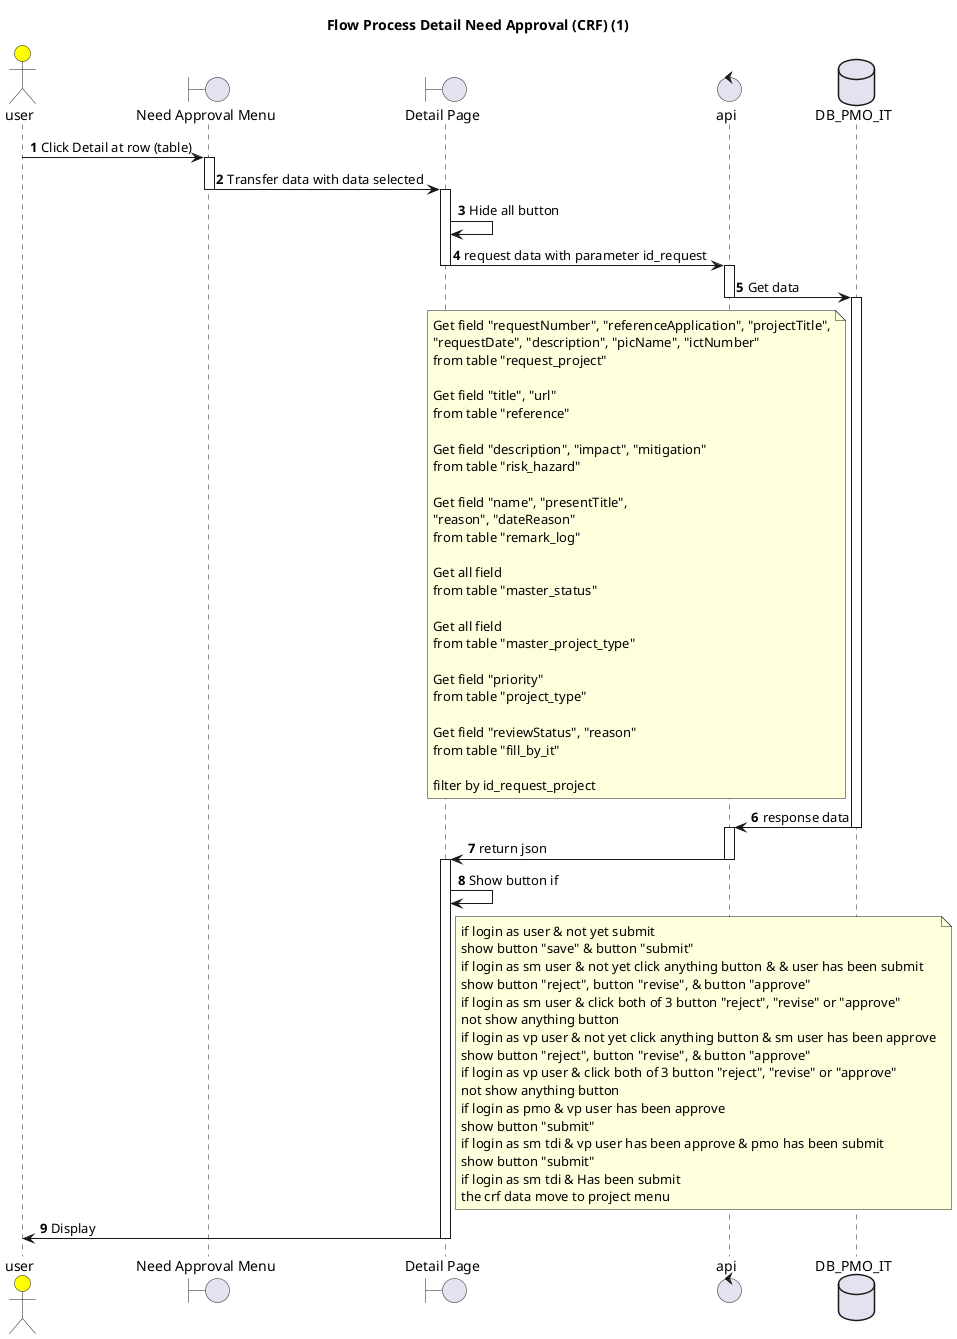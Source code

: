 @startuml PMO IT
title "Flow Process Detail Need Approval (CRF) (1)"

actor "user" as user #Yellow
boundary "Need Approval Menu" as ui
boundary "Detail Page" as ui2
control "api" as api
database "DB_PMO_IT" as DB_PMO_IT

autonumber
user -> ui : Click Detail at row (table)
activate ui
ui -> ui2 : Transfer data with data selected
deactivate ui
activate ui2
ui2 -> ui2 : Hide all button
ui2 -> api : request data with parameter id_request
deactivate ui2
activate api
api -> DB_PMO_IT : Get data
deactivate api
activate DB_PMO_IT
note left of DB_PMO_IT
    Get field "requestNumber", "referenceApplication", "projectTitle",
    "requestDate", "description", "picName", "ictNumber"
    from table "request_project"

    Get field "title", "url"
    from table "reference"

    Get field "description", "impact", "mitigation"
    from table "risk_hazard"

    Get field "name", "presentTitle",
    "reason", "dateReason"
    from table "remark_log"

    Get all field
    from table "master_status"

    Get all field
    from table "master_project_type"

    Get field "priority"
    from table "project_type"

    Get field "reviewStatus", "reason"
    from table "fill_by_it"

    filter by id_request_project
end note
api <- DB_PMO_IT : response data
deactivate DB_PMO_IT

activate api
api -> ui2 : return json
deactivate api
activate ui2
ui2 -> ui2 : Show button if
note right of ui2
    if login as user & not yet submit
    show button "save" & button "submit"
    if login as sm user & not yet click anything button & & user has been submit
    show button "reject", button "revise", & button "approve"
    if login as sm user & click both of 3 button "reject", "revise" or "approve"
    not show anything button
    if login as vp user & not yet click anything button & sm user has been approve
    show button "reject", button "revise", & button "approve"
    if login as vp user & click both of 3 button "reject", "revise" or "approve"
    not show anything button
    if login as pmo & vp user has been approve
    show button "submit"
    if login as sm tdi & vp user has been approve & pmo has been submit
    show button "submit"
    if login as sm tdi & Has been submit
    the crf data move to project menu
endnote
ui2 -> user : Display
deactivate ui2

@enduml